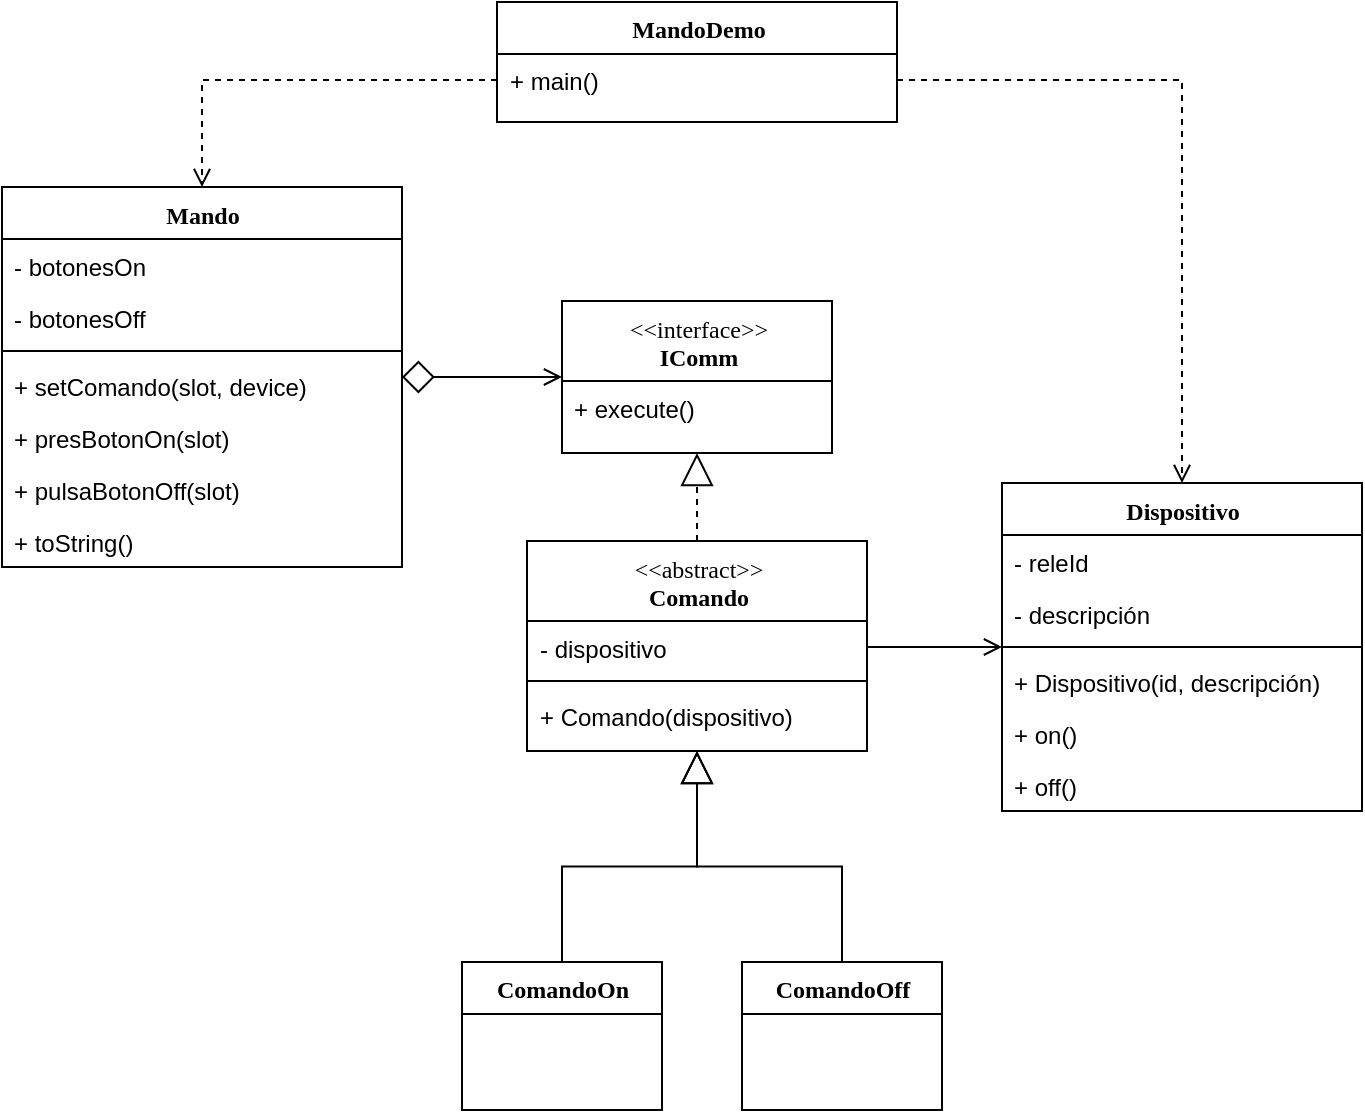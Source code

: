 <mxfile version="12.7.9" type="device"><diagram name="Page-1" id="6133507b-19e7-1e82-6fc7-422aa6c4b21f"><mxGraphModel dx="1036" dy="666" grid="1" gridSize="10" guides="1" tooltips="1" connect="1" arrows="1" fold="1" page="1" pageScale="1" pageWidth="1100" pageHeight="850" background="#ffffff" math="0" shadow="0"><root><mxCell id="0"/><mxCell id="1" parent="0"/><mxCell id="k4Gq46ZmnG4q5HY4bMzm-15" style="edgeStyle=orthogonalEdgeStyle;rounded=0;orthogonalLoop=1;jettySize=auto;html=1;exitX=0.5;exitY=0;exitDx=0;exitDy=0;endArrow=block;endFill=0;endSize=14;" parent="1" source="hTbq626JnpjuCLhztbyR-5" target="k4Gq46ZmnG4q5HY4bMzm-1" edge="1"><mxGeometry relative="1" as="geometry"/></mxCell><mxCell id="hTbq626JnpjuCLhztbyR-5" value="ComandoOn" style="swimlane;html=1;fontStyle=1;align=center;verticalAlign=top;childLayout=stackLayout;horizontal=1;startSize=26;horizontalStack=0;resizeParent=1;resizeLast=0;collapsible=1;marginBottom=0;swimlaneFillColor=#ffffff;rounded=0;shadow=0;comic=0;labelBackgroundColor=none;strokeWidth=1;fillColor=none;fontFamily=Verdana;fontSize=12" parent="1" vertex="1"><mxGeometry x="360" y="510" width="100" height="74" as="geometry"/></mxCell><mxCell id="iVs2XZifFlkdp_exIPpt-6" style="edgeStyle=orthogonalEdgeStyle;rounded=0;orthogonalLoop=1;jettySize=auto;html=1;exitX=0.5;exitY=0;exitDx=0;exitDy=0;entryX=0.5;entryY=1;entryDx=0;entryDy=0;endArrow=block;endFill=0;endSize=14;dashed=1;" edge="1" parent="1" source="k4Gq46ZmnG4q5HY4bMzm-1" target="iVs2XZifFlkdp_exIPpt-1"><mxGeometry relative="1" as="geometry"/></mxCell><mxCell id="k4Gq46ZmnG4q5HY4bMzm-1" value="&lt;span style=&quot;font-weight: normal&quot;&gt;&amp;lt;&amp;lt;abstract&amp;gt;&amp;gt;&lt;/span&gt;&lt;br&gt;Comando" style="swimlane;html=1;fontStyle=1;align=center;verticalAlign=top;childLayout=stackLayout;horizontal=1;startSize=40;horizontalStack=0;resizeParent=1;resizeLast=0;collapsible=1;marginBottom=0;swimlaneFillColor=#ffffff;rounded=0;shadow=0;comic=0;labelBackgroundColor=none;strokeWidth=1;fillColor=none;fontFamily=Verdana;fontSize=12" parent="1" vertex="1"><mxGeometry x="392.5" y="299.5" width="170" height="105" as="geometry"/></mxCell><mxCell id="iVs2XZifFlkdp_exIPpt-5" value="- dispositivo" style="text;html=1;strokeColor=none;fillColor=none;align=left;verticalAlign=top;spacingLeft=4;spacingRight=4;whiteSpace=wrap;overflow=hidden;rotatable=0;points=[[0,0.5],[1,0.5]];portConstraint=eastwest;" vertex="1" parent="k4Gq46ZmnG4q5HY4bMzm-1"><mxGeometry y="40" width="170" height="26" as="geometry"/></mxCell><mxCell id="iVs2XZifFlkdp_exIPpt-4" value="" style="line;html=1;strokeWidth=1;fillColor=none;align=left;verticalAlign=middle;spacingTop=-1;spacingLeft=3;spacingRight=3;rotatable=0;labelPosition=right;points=[];portConstraint=eastwest;" vertex="1" parent="k4Gq46ZmnG4q5HY4bMzm-1"><mxGeometry y="66" width="170" height="8" as="geometry"/></mxCell><mxCell id="iVs2XZifFlkdp_exIPpt-3" value="+ Comando(dispositivo)" style="text;html=1;strokeColor=none;fillColor=none;align=left;verticalAlign=top;spacingLeft=4;spacingRight=4;whiteSpace=wrap;overflow=hidden;rotatable=0;points=[[0,0.5],[1,0.5]];portConstraint=eastwest;" vertex="1" parent="k4Gq46ZmnG4q5HY4bMzm-1"><mxGeometry y="74" width="170" height="26" as="geometry"/></mxCell><mxCell id="iVs2XZifFlkdp_exIPpt-1" value="&lt;span style=&quot;font-weight: normal&quot;&gt;&amp;lt;&amp;lt;interface&amp;gt;&amp;gt;&lt;/span&gt;&lt;br&gt;IComm" style="swimlane;html=1;fontStyle=1;align=center;verticalAlign=top;childLayout=stackLayout;horizontal=1;startSize=40;horizontalStack=0;resizeParent=1;resizeLast=0;collapsible=1;marginBottom=0;swimlaneFillColor=#ffffff;rounded=0;shadow=0;comic=0;labelBackgroundColor=none;strokeWidth=1;fillColor=none;fontFamily=Verdana;fontSize=12" vertex="1" parent="1"><mxGeometry x="410" y="179.5" width="135" height="76" as="geometry"/></mxCell><mxCell id="iVs2XZifFlkdp_exIPpt-2" value="+ execute()" style="text;html=1;strokeColor=none;fillColor=none;align=left;verticalAlign=top;spacingLeft=4;spacingRight=4;whiteSpace=wrap;overflow=hidden;rotatable=0;points=[[0,0.5],[1,0.5]];portConstraint=eastwest;" vertex="1" parent="iVs2XZifFlkdp_exIPpt-1"><mxGeometry y="40" width="135" height="26" as="geometry"/></mxCell><mxCell id="iVs2XZifFlkdp_exIPpt-8" style="edgeStyle=orthogonalEdgeStyle;rounded=0;orthogonalLoop=1;jettySize=auto;html=1;exitX=0.5;exitY=0;exitDx=0;exitDy=0;endArrow=block;endFill=0;endSize=14;" edge="1" parent="1" source="iVs2XZifFlkdp_exIPpt-7" target="k4Gq46ZmnG4q5HY4bMzm-1"><mxGeometry relative="1" as="geometry"/></mxCell><mxCell id="iVs2XZifFlkdp_exIPpt-7" value="ComandoOff" style="swimlane;html=1;fontStyle=1;align=center;verticalAlign=top;childLayout=stackLayout;horizontal=1;startSize=26;horizontalStack=0;resizeParent=1;resizeLast=0;collapsible=1;marginBottom=0;swimlaneFillColor=#ffffff;rounded=0;shadow=0;comic=0;labelBackgroundColor=none;strokeWidth=1;fillColor=none;fontFamily=Verdana;fontSize=12" vertex="1" parent="1"><mxGeometry x="500" y="510" width="100" height="74" as="geometry"/></mxCell><mxCell id="iVs2XZifFlkdp_exIPpt-24" style="edgeStyle=orthogonalEdgeStyle;rounded=0;orthogonalLoop=1;jettySize=auto;html=1;endArrow=open;endFill=0;endSize=7;startArrow=diamond;startFill=0;startSize=14;" edge="1" parent="1" source="iVs2XZifFlkdp_exIPpt-9" target="iVs2XZifFlkdp_exIPpt-1"><mxGeometry relative="1" as="geometry"><mxPoint x="330" y="382" as="sourcePoint"/></mxGeometry></mxCell><mxCell id="iVs2XZifFlkdp_exIPpt-9" value="Mando" style="swimlane;html=1;fontStyle=1;align=center;verticalAlign=top;childLayout=stackLayout;horizontal=1;startSize=26;horizontalStack=0;resizeParent=1;resizeLast=0;collapsible=1;marginBottom=0;swimlaneFillColor=#ffffff;rounded=0;shadow=0;comic=0;labelBackgroundColor=none;strokeWidth=1;fillColor=none;fontFamily=Verdana;fontSize=12" vertex="1" parent="1"><mxGeometry x="130" y="122.5" width="200" height="190" as="geometry"/></mxCell><mxCell id="iVs2XZifFlkdp_exIPpt-10" value="- botonesOn" style="text;html=1;strokeColor=none;fillColor=none;align=left;verticalAlign=top;spacingLeft=4;spacingRight=4;whiteSpace=wrap;overflow=hidden;rotatable=0;points=[[0,0.5],[1,0.5]];portConstraint=eastwest;" vertex="1" parent="iVs2XZifFlkdp_exIPpt-9"><mxGeometry y="26" width="200" height="26" as="geometry"/></mxCell><mxCell id="iVs2XZifFlkdp_exIPpt-15" value="- botonesOff" style="text;html=1;strokeColor=none;fillColor=none;align=left;verticalAlign=top;spacingLeft=4;spacingRight=4;whiteSpace=wrap;overflow=hidden;rotatable=0;points=[[0,0.5],[1,0.5]];portConstraint=eastwest;" vertex="1" parent="iVs2XZifFlkdp_exIPpt-9"><mxGeometry y="52" width="200" height="26" as="geometry"/></mxCell><mxCell id="iVs2XZifFlkdp_exIPpt-11" value="" style="line;html=1;strokeWidth=1;fillColor=none;align=left;verticalAlign=middle;spacingTop=-1;spacingLeft=3;spacingRight=3;rotatable=0;labelPosition=right;points=[];portConstraint=eastwest;" vertex="1" parent="iVs2XZifFlkdp_exIPpt-9"><mxGeometry y="78" width="200" height="8" as="geometry"/></mxCell><mxCell id="iVs2XZifFlkdp_exIPpt-12" value="+ setComando(slot, device)" style="text;html=1;strokeColor=none;fillColor=none;align=left;verticalAlign=top;spacingLeft=4;spacingRight=4;whiteSpace=wrap;overflow=hidden;rotatable=0;points=[[0,0.5],[1,0.5]];portConstraint=eastwest;" vertex="1" parent="iVs2XZifFlkdp_exIPpt-9"><mxGeometry y="86" width="200" height="26" as="geometry"/></mxCell><mxCell id="iVs2XZifFlkdp_exIPpt-13" value="+ presBotonOn(slot)" style="text;html=1;strokeColor=none;fillColor=none;align=left;verticalAlign=top;spacingLeft=4;spacingRight=4;whiteSpace=wrap;overflow=hidden;rotatable=0;points=[[0,0.5],[1,0.5]];portConstraint=eastwest;" vertex="1" parent="iVs2XZifFlkdp_exIPpt-9"><mxGeometry y="112" width="200" height="26" as="geometry"/></mxCell><mxCell id="iVs2XZifFlkdp_exIPpt-14" value="+ pulsaBotonOff(slot)" style="text;html=1;strokeColor=none;fillColor=none;align=left;verticalAlign=top;spacingLeft=4;spacingRight=4;whiteSpace=wrap;overflow=hidden;rotatable=0;points=[[0,0.5],[1,0.5]];portConstraint=eastwest;" vertex="1" parent="iVs2XZifFlkdp_exIPpt-9"><mxGeometry y="138" width="200" height="26" as="geometry"/></mxCell><mxCell id="iVs2XZifFlkdp_exIPpt-34" value="+ toString()" style="text;html=1;strokeColor=none;fillColor=none;align=left;verticalAlign=top;spacingLeft=4;spacingRight=4;whiteSpace=wrap;overflow=hidden;rotatable=0;points=[[0,0.5],[1,0.5]];portConstraint=eastwest;" vertex="1" parent="iVs2XZifFlkdp_exIPpt-9"><mxGeometry y="164" width="200" height="26" as="geometry"/></mxCell><mxCell id="iVs2XZifFlkdp_exIPpt-16" value="Dispositivo" style="swimlane;html=1;fontStyle=1;align=center;verticalAlign=top;childLayout=stackLayout;horizontal=1;startSize=26;horizontalStack=0;resizeParent=1;resizeLast=0;collapsible=1;marginBottom=0;swimlaneFillColor=#ffffff;rounded=0;shadow=0;comic=0;labelBackgroundColor=none;strokeWidth=1;fillColor=none;fontFamily=Verdana;fontSize=12" vertex="1" parent="1"><mxGeometry x="630" y="270.5" width="180" height="164" as="geometry"/></mxCell><mxCell id="iVs2XZifFlkdp_exIPpt-17" value="- releId" style="text;html=1;strokeColor=none;fillColor=none;align=left;verticalAlign=top;spacingLeft=4;spacingRight=4;whiteSpace=wrap;overflow=hidden;rotatable=0;points=[[0,0.5],[1,0.5]];portConstraint=eastwest;" vertex="1" parent="iVs2XZifFlkdp_exIPpt-16"><mxGeometry y="26" width="180" height="26" as="geometry"/></mxCell><mxCell id="iVs2XZifFlkdp_exIPpt-18" value="- descripción" style="text;html=1;strokeColor=none;fillColor=none;align=left;verticalAlign=top;spacingLeft=4;spacingRight=4;whiteSpace=wrap;overflow=hidden;rotatable=0;points=[[0,0.5],[1,0.5]];portConstraint=eastwest;" vertex="1" parent="iVs2XZifFlkdp_exIPpt-16"><mxGeometry y="52" width="180" height="26" as="geometry"/></mxCell><mxCell id="iVs2XZifFlkdp_exIPpt-19" value="" style="line;html=1;strokeWidth=1;fillColor=none;align=left;verticalAlign=middle;spacingTop=-1;spacingLeft=3;spacingRight=3;rotatable=0;labelPosition=right;points=[];portConstraint=eastwest;" vertex="1" parent="iVs2XZifFlkdp_exIPpt-16"><mxGeometry y="78" width="180" height="8" as="geometry"/></mxCell><mxCell id="iVs2XZifFlkdp_exIPpt-20" value="+ Dispositivo(id, descripción)" style="text;html=1;strokeColor=none;fillColor=none;align=left;verticalAlign=top;spacingLeft=4;spacingRight=4;whiteSpace=wrap;overflow=hidden;rotatable=0;points=[[0,0.5],[1,0.5]];portConstraint=eastwest;" vertex="1" parent="iVs2XZifFlkdp_exIPpt-16"><mxGeometry y="86" width="180" height="26" as="geometry"/></mxCell><mxCell id="iVs2XZifFlkdp_exIPpt-21" value="+ on()" style="text;html=1;strokeColor=none;fillColor=none;align=left;verticalAlign=top;spacingLeft=4;spacingRight=4;whiteSpace=wrap;overflow=hidden;rotatable=0;points=[[0,0.5],[1,0.5]];portConstraint=eastwest;" vertex="1" parent="iVs2XZifFlkdp_exIPpt-16"><mxGeometry y="112" width="180" height="26" as="geometry"/></mxCell><mxCell id="iVs2XZifFlkdp_exIPpt-22" value="+ off()" style="text;html=1;strokeColor=none;fillColor=none;align=left;verticalAlign=top;spacingLeft=4;spacingRight=4;whiteSpace=wrap;overflow=hidden;rotatable=0;points=[[0,0.5],[1,0.5]];portConstraint=eastwest;" vertex="1" parent="iVs2XZifFlkdp_exIPpt-16"><mxGeometry y="138" width="180" height="26" as="geometry"/></mxCell><mxCell id="iVs2XZifFlkdp_exIPpt-23" style="edgeStyle=orthogonalEdgeStyle;rounded=0;orthogonalLoop=1;jettySize=auto;html=1;exitX=1;exitY=0.5;exitDx=0;exitDy=0;endArrow=open;endFill=0;endSize=7;" edge="1" parent="1" source="iVs2XZifFlkdp_exIPpt-5" target="iVs2XZifFlkdp_exIPpt-16"><mxGeometry relative="1" as="geometry"/></mxCell><mxCell id="iVs2XZifFlkdp_exIPpt-25" value="MandoDemo" style="swimlane;html=1;fontStyle=1;align=center;verticalAlign=top;childLayout=stackLayout;horizontal=1;startSize=26;horizontalStack=0;resizeParent=1;resizeLast=0;collapsible=1;marginBottom=0;swimlaneFillColor=#ffffff;rounded=0;shadow=0;comic=0;labelBackgroundColor=none;strokeWidth=1;fillColor=none;fontFamily=Verdana;fontSize=12" vertex="1" parent="1"><mxGeometry x="377.5" y="30" width="200" height="60" as="geometry"/></mxCell><mxCell id="iVs2XZifFlkdp_exIPpt-29" value="+ main()" style="text;html=1;strokeColor=none;fillColor=none;align=left;verticalAlign=top;spacingLeft=4;spacingRight=4;whiteSpace=wrap;overflow=hidden;rotatable=0;points=[[0,0.5],[1,0.5]];portConstraint=eastwest;" vertex="1" parent="iVs2XZifFlkdp_exIPpt-25"><mxGeometry y="26" width="200" height="26" as="geometry"/></mxCell><mxCell id="iVs2XZifFlkdp_exIPpt-32" style="edgeStyle=orthogonalEdgeStyle;rounded=0;orthogonalLoop=1;jettySize=auto;html=1;exitX=0;exitY=0.5;exitDx=0;exitDy=0;startArrow=none;startFill=0;startSize=14;endArrow=open;endFill=0;endSize=7;dashed=1;" edge="1" parent="1" source="iVs2XZifFlkdp_exIPpt-29" target="iVs2XZifFlkdp_exIPpt-9"><mxGeometry relative="1" as="geometry"/></mxCell><mxCell id="iVs2XZifFlkdp_exIPpt-33" style="edgeStyle=orthogonalEdgeStyle;rounded=0;orthogonalLoop=1;jettySize=auto;html=1;entryX=0.5;entryY=0;entryDx=0;entryDy=0;dashed=1;startArrow=none;startFill=0;startSize=14;endArrow=open;endFill=0;endSize=7;" edge="1" parent="1" source="iVs2XZifFlkdp_exIPpt-29" target="iVs2XZifFlkdp_exIPpt-16"><mxGeometry relative="1" as="geometry"/></mxCell></root></mxGraphModel></diagram></mxfile>